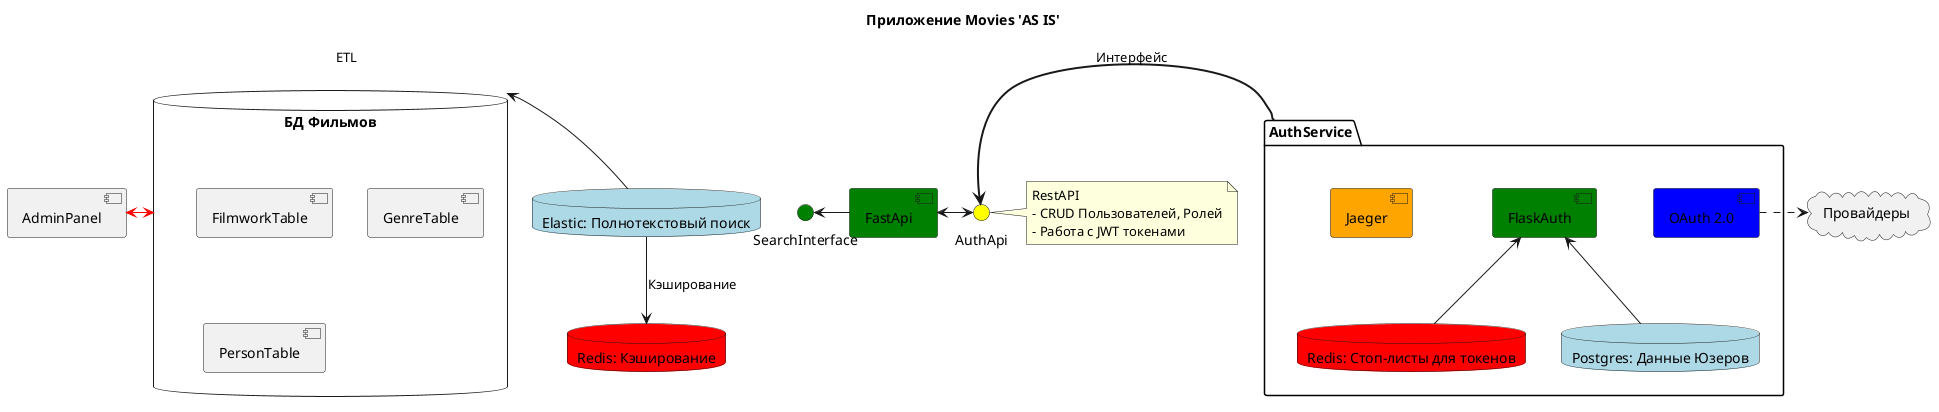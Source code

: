 @startuml
skinparam componentStyle uml2

title Приложение Movies 'AS IS'


component AdminPanel

database "Elastic: Полнотекстовый поиск" as ElasticSearch #Lightblue
database "Redis: Кэширование" as RedisSearchCashing #Red

database "БД Фильмов" as PostgreMovies {
component FilmworkTable
component GenreTable
component PersonTable
}

' Компоненты FastAPI
component FastApi #Green
interface SearchInterface #Green

' Компоненты сервиса аутентификации
package AuthService {
database "Redis: Стоп-листы для токенов" as RedisTokens #Red
database "Postgres: Данные Юзеров" as PostgreUsers #Lightblue
component FlaskAuth #Green
component Jaeger #Orange
component "OAuth 2.0" as OAuth #Blue
}

cloud "Провайдеры" as Providers

interface AuthApi #Yellow


' Взаимодействия
AdminPanel <-[#red]> PostgreMovies

ElasticSearch -> PostgreMovies: ETL
ElasticSearch --> RedisSearchCashing: Кэширование
SearchInterface <- FastApi

' Взаимодействия внутри AuthService
AuthService -[thickness=2]> AuthApi: Интерфейс
FastApi <-> AuthApi
note right
RestAPI
- CRUD Пользователей, Ролей
- Работа с JWT токенами
end note
FlaskAuth <-- PostgreUsers
FlaskAuth <-- RedisTokens

OAuth .> Providers

@enduml
